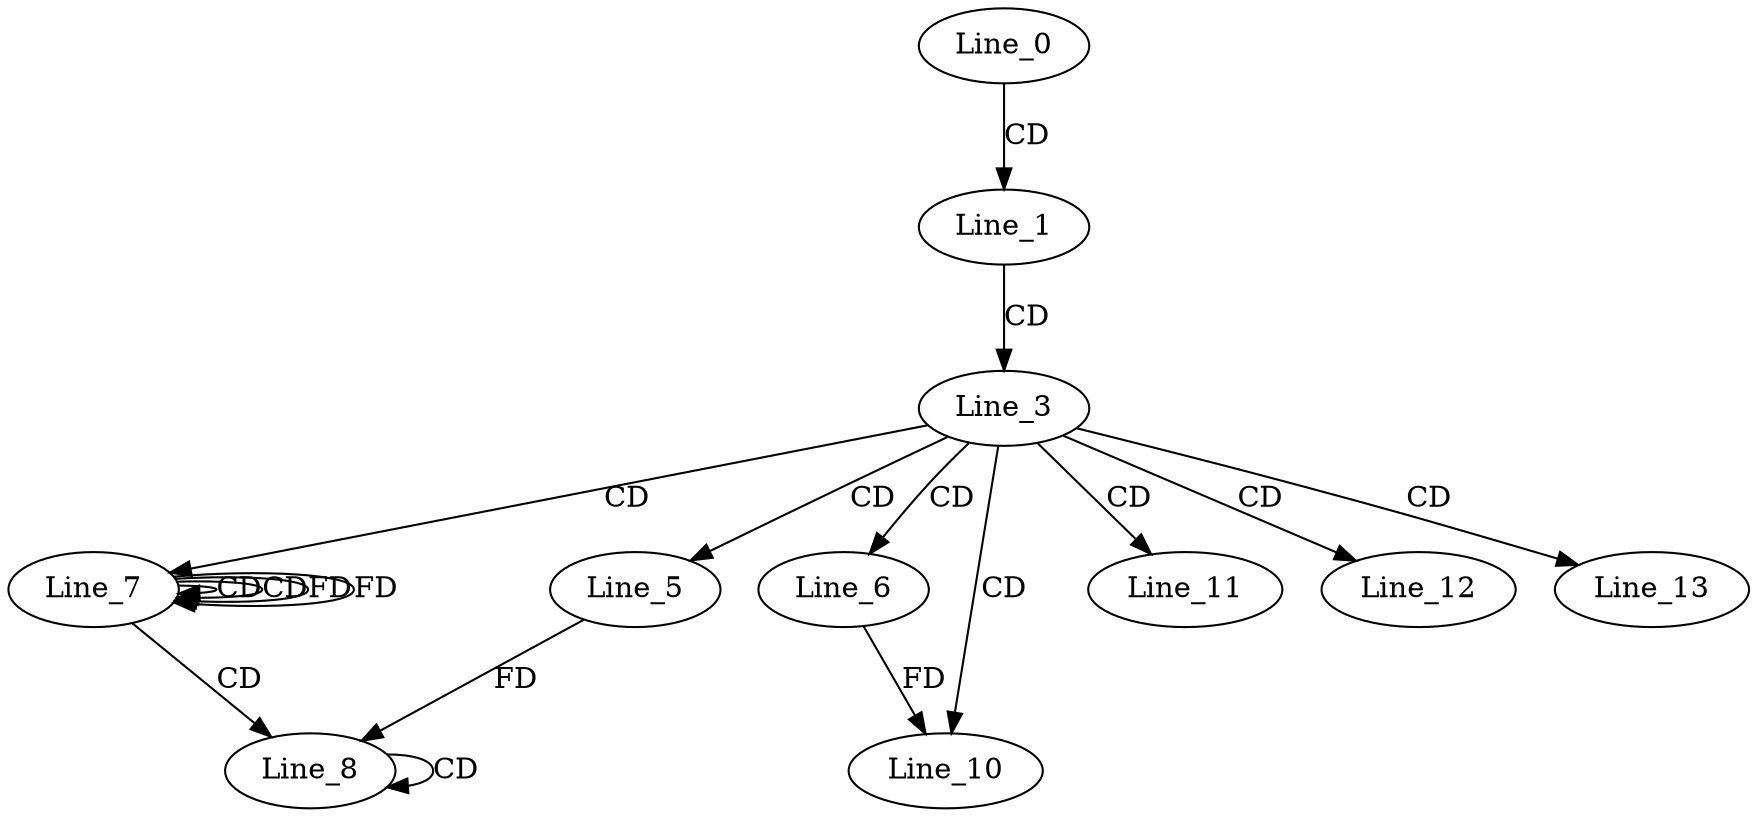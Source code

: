 digraph G {
  Line_0;
  Line_1;
  Line_3;
  Line_5;
  Line_6;
  Line_7;
  Line_7;
  Line_7;
  Line_8;
  Line_8;
  Line_10;
  Line_11;
  Line_12;
  Line_13;
  Line_0 -> Line_1 [ label="CD" ];
  Line_1 -> Line_3 [ label="CD" ];
  Line_3 -> Line_5 [ label="CD" ];
  Line_3 -> Line_6 [ label="CD" ];
  Line_3 -> Line_7 [ label="CD" ];
  Line_7 -> Line_7 [ label="CD" ];
  Line_7 -> Line_7 [ label="CD" ];
  Line_7 -> Line_7 [ label="FD" ];
  Line_7 -> Line_8 [ label="CD" ];
  Line_8 -> Line_8 [ label="CD" ];
  Line_5 -> Line_8 [ label="FD" ];
  Line_3 -> Line_10 [ label="CD" ];
  Line_6 -> Line_10 [ label="FD" ];
  Line_3 -> Line_11 [ label="CD" ];
  Line_3 -> Line_12 [ label="CD" ];
  Line_3 -> Line_13 [ label="CD" ];
  Line_7 -> Line_7 [ label="FD" ];
}
